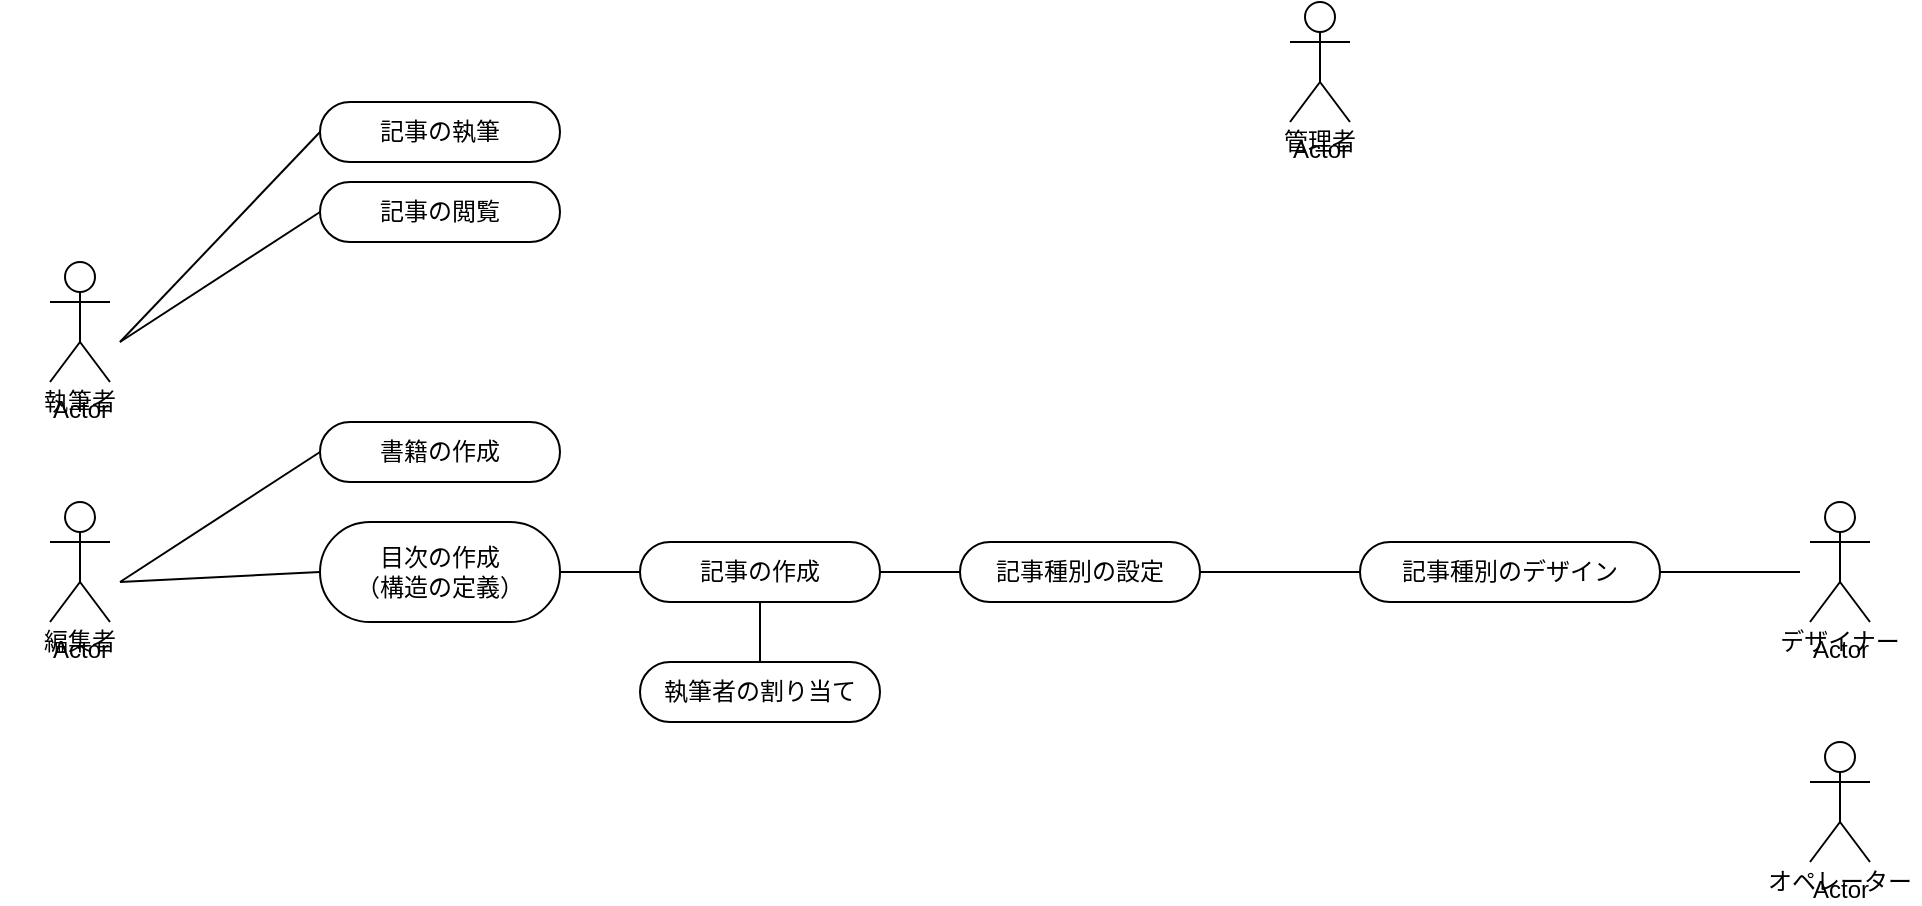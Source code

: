 <mxfile>
    <diagram id="3ieZsHlMQ_6X4TRrmow1" name="ページ1">
        <mxGraphModel dx="548" dy="314" grid="1" gridSize="10" guides="1" tooltips="1" connect="1" arrows="1" fold="1" page="1" pageScale="1" pageWidth="1169" pageHeight="827" background="#FFFFFF" math="0" shadow="0">
            <root>
                <mxCell id="0"/>
                <mxCell id="1" parent="0"/>
                <mxCell id="5" value="" style="group" vertex="1" connectable="0" parent="1">
                    <mxGeometry x="120" y="280" width="80" height="80" as="geometry"/>
                </mxCell>
                <mxCell id="2" value="Actor" style="shape=umlActor;verticalLabelPosition=bottom;verticalAlign=top;html=1;outlineConnect=0;strokeColor=#000000;" vertex="1" parent="5">
                    <mxGeometry x="25" width="30" height="60" as="geometry"/>
                </mxCell>
                <mxCell id="3" value="&lt;font color=&quot;#000000&quot;&gt;編集者&lt;/font&gt;" style="text;strokeColor=none;align=center;fillColor=none;html=1;verticalAlign=middle;whiteSpace=wrap;rounded=0;fontFamily=Helvetica;fontSize=12;fontColor=default;" vertex="1" parent="5">
                    <mxGeometry y="60" width="80" height="20" as="geometry"/>
                </mxCell>
                <mxCell id="6" value="" style="group" vertex="1" connectable="0" parent="1">
                    <mxGeometry x="120" y="160" width="80" height="80" as="geometry"/>
                </mxCell>
                <mxCell id="22" value="" style="group" vertex="1" connectable="0" parent="6">
                    <mxGeometry width="80" height="80" as="geometry"/>
                </mxCell>
                <mxCell id="7" value="Actor" style="shape=umlActor;verticalLabelPosition=bottom;verticalAlign=top;html=1;outlineConnect=0;strokeColor=#000000;" vertex="1" parent="22">
                    <mxGeometry x="25" width="30" height="60" as="geometry"/>
                </mxCell>
                <mxCell id="8" value="&lt;font color=&quot;#000000&quot;&gt;執筆者&lt;/font&gt;" style="text;strokeColor=none;align=center;fillColor=none;html=1;verticalAlign=middle;whiteSpace=wrap;rounded=0;fontFamily=Helvetica;fontSize=12;fontColor=default;" vertex="1" parent="22">
                    <mxGeometry y="60" width="80" height="20" as="geometry"/>
                </mxCell>
                <mxCell id="9" value="" style="group" vertex="1" connectable="0" parent="1">
                    <mxGeometry x="740" y="30" width="80" height="80" as="geometry"/>
                </mxCell>
                <mxCell id="10" value="Actor" style="shape=umlActor;verticalLabelPosition=bottom;verticalAlign=top;html=1;outlineConnect=0;strokeColor=#000000;" vertex="1" parent="9">
                    <mxGeometry x="25" width="30" height="60" as="geometry"/>
                </mxCell>
                <mxCell id="11" value="&lt;font color=&quot;#000000&quot;&gt;管理者&lt;/font&gt;" style="text;strokeColor=none;align=center;fillColor=none;html=1;verticalAlign=middle;whiteSpace=wrap;rounded=0;fontFamily=Helvetica;fontSize=12;fontColor=default;" vertex="1" parent="9">
                    <mxGeometry y="60" width="80" height="20" as="geometry"/>
                </mxCell>
                <mxCell id="12" value="" style="group" vertex="1" connectable="0" parent="1">
                    <mxGeometry x="1000" y="280" width="80" height="80" as="geometry"/>
                </mxCell>
                <mxCell id="13" value="Actor" style="shape=umlActor;verticalLabelPosition=bottom;verticalAlign=top;html=1;outlineConnect=0;strokeColor=#000000;" vertex="1" parent="12">
                    <mxGeometry x="25" width="30" height="60" as="geometry"/>
                </mxCell>
                <mxCell id="14" value="&lt;font color=&quot;#000000&quot;&gt;デザイナー&lt;/font&gt;" style="text;strokeColor=none;align=center;fillColor=none;html=1;verticalAlign=middle;whiteSpace=wrap;rounded=0;fontFamily=Helvetica;fontSize=12;fontColor=default;" vertex="1" parent="12">
                    <mxGeometry y="60" width="80" height="20" as="geometry"/>
                </mxCell>
                <mxCell id="15" value="" style="group" vertex="1" connectable="0" parent="1">
                    <mxGeometry x="1000" y="400" width="80" height="80" as="geometry"/>
                </mxCell>
                <mxCell id="16" value="Actor" style="shape=umlActor;verticalLabelPosition=bottom;verticalAlign=top;html=1;outlineConnect=0;strokeColor=#000000;" vertex="1" parent="15">
                    <mxGeometry x="25" width="30" height="60" as="geometry"/>
                </mxCell>
                <mxCell id="17" value="&lt;font color=&quot;#000000&quot;&gt;オペレーター&lt;/font&gt;" style="text;strokeColor=none;align=center;fillColor=none;html=1;verticalAlign=middle;whiteSpace=wrap;rounded=0;fontFamily=Helvetica;fontSize=12;fontColor=default;" vertex="1" parent="15">
                    <mxGeometry y="60" width="80" height="20" as="geometry"/>
                </mxCell>
                <mxCell id="29" value="" style="group" vertex="1" connectable="0" parent="1">
                    <mxGeometry x="180" y="80" width="230" height="120" as="geometry"/>
                </mxCell>
                <mxCell id="26" value="記事の執筆" style="whiteSpace=wrap;html=1;rounded=1;arcSize=50;align=center;verticalAlign=middle;strokeWidth=1;autosize=1;spacing=4;treeFolding=1;treeMoving=1;newEdgeStyle={&quot;edgeStyle&quot;:&quot;entityRelationEdgeStyle&quot;,&quot;startArrow&quot;:&quot;none&quot;,&quot;endArrow&quot;:&quot;none&quot;,&quot;segment&quot;:10,&quot;curved&quot;:1,&quot;sourcePerimeterSpacing&quot;:0,&quot;targetPerimeterSpacing&quot;:0};strokeColor=#000000;fontFamily=Helvetica;fontSize=12;fontColor=#000000;fillColor=none;fillStyle=auto;" vertex="1" parent="29">
                    <mxGeometry x="100" width="120" height="30" as="geometry"/>
                </mxCell>
                <mxCell id="27" value="" style="startArrow=none;endArrow=none;segment=10;sourcePerimeterSpacing=0;targetPerimeterSpacing=0;fontFamily=Helvetica;fontSize=12;fontColor=#000000;rounded=0;strokeColor=#000000;entryX=0;entryY=0.5;entryDx=0;entryDy=0;" edge="1" target="26" parent="29">
                    <mxGeometry relative="1" as="geometry">
                        <mxPoint y="120" as="sourcePoint"/>
                    </mxGeometry>
                </mxCell>
                <mxCell id="30" value="" style="group" vertex="1" connectable="0" parent="1">
                    <mxGeometry x="190" y="90" width="210" height="120" as="geometry"/>
                </mxCell>
                <mxCell id="31" value="記事の閲覧" style="whiteSpace=wrap;html=1;rounded=1;arcSize=50;align=center;verticalAlign=middle;strokeWidth=1;autosize=1;spacing=4;treeFolding=1;treeMoving=1;newEdgeStyle={&quot;edgeStyle&quot;:&quot;entityRelationEdgeStyle&quot;,&quot;startArrow&quot;:&quot;none&quot;,&quot;endArrow&quot;:&quot;none&quot;,&quot;segment&quot;:10,&quot;curved&quot;:1,&quot;sourcePerimeterSpacing&quot;:0,&quot;targetPerimeterSpacing&quot;:0};strokeColor=#000000;fontFamily=Helvetica;fontSize=12;fontColor=#000000;fillColor=none;fillStyle=auto;" vertex="1" parent="30">
                    <mxGeometry x="90" y="30" width="120" height="30" as="geometry"/>
                </mxCell>
                <mxCell id="32" value="" style="startArrow=none;endArrow=none;segment=10;sourcePerimeterSpacing=0;targetPerimeterSpacing=0;fontFamily=Helvetica;fontSize=12;fontColor=#000000;rounded=0;strokeColor=#000000;entryX=0;entryY=0.5;entryDx=0;entryDy=0;" edge="1" parent="30" target="31">
                    <mxGeometry relative="1" as="geometry">
                        <mxPoint x="-10" y="110" as="sourcePoint"/>
                    </mxGeometry>
                </mxCell>
                <mxCell id="46" value="" style="startArrow=none;endArrow=none;segment=10;sourcePerimeterSpacing=0;targetPerimeterSpacing=0;fontFamily=Helvetica;fontSize=12;fontColor=#000000;rounded=0;strokeColor=#000000;entryX=0;entryY=0.5;entryDx=0;entryDy=0;exitX=1;exitY=0.5;exitDx=0;exitDy=0;" edge="1" parent="1" target="44" source="38">
                    <mxGeometry relative="1" as="geometry">
                        <mxPoint x="-100" y="80" as="sourcePoint"/>
                    </mxGeometry>
                </mxCell>
                <mxCell id="58" value="" style="group" vertex="1" connectable="0" parent="1">
                    <mxGeometry x="180" y="240" width="220" height="80" as="geometry"/>
                </mxCell>
                <mxCell id="36" value="書籍の作成" style="whiteSpace=wrap;html=1;rounded=1;arcSize=50;align=center;verticalAlign=middle;strokeWidth=1;autosize=1;spacing=4;treeFolding=1;treeMoving=1;newEdgeStyle={&quot;edgeStyle&quot;:&quot;entityRelationEdgeStyle&quot;,&quot;startArrow&quot;:&quot;none&quot;,&quot;endArrow&quot;:&quot;none&quot;,&quot;segment&quot;:10,&quot;curved&quot;:1,&quot;sourcePerimeterSpacing&quot;:0,&quot;targetPerimeterSpacing&quot;:0};strokeColor=#000000;fontFamily=Helvetica;fontSize=12;fontColor=#000000;fillColor=none;fillStyle=auto;" vertex="1" parent="58">
                    <mxGeometry x="100" width="120" height="30" as="geometry"/>
                </mxCell>
                <mxCell id="37" value="" style="startArrow=none;endArrow=none;segment=10;sourcePerimeterSpacing=0;targetPerimeterSpacing=0;fontFamily=Helvetica;fontSize=12;fontColor=#000000;rounded=0;strokeColor=#000000;entryX=0;entryY=0.5;entryDx=0;entryDy=0;" edge="1" parent="58" target="36">
                    <mxGeometry relative="1" as="geometry">
                        <mxPoint y="80" as="sourcePoint"/>
                    </mxGeometry>
                </mxCell>
                <mxCell id="59" value="" style="group" vertex="1" connectable="0" parent="1">
                    <mxGeometry x="180" y="290" width="220" height="50" as="geometry"/>
                </mxCell>
                <mxCell id="42" value="" style="startArrow=none;endArrow=none;segment=10;sourcePerimeterSpacing=0;targetPerimeterSpacing=0;fontFamily=Helvetica;fontSize=12;fontColor=#000000;rounded=0;strokeColor=#000000;entryX=0;entryY=0.5;entryDx=0;entryDy=0;" edge="1" parent="59" target="38">
                    <mxGeometry relative="1" as="geometry">
                        <mxPoint y="30" as="sourcePoint"/>
                        <mxPoint x="110" y="-15" as="targetPoint"/>
                    </mxGeometry>
                </mxCell>
                <mxCell id="38" value="目次の作成&lt;br&gt;（構造の定義）" style="whiteSpace=wrap;html=1;rounded=1;arcSize=50;align=center;verticalAlign=middle;strokeWidth=1;autosize=1;spacing=4;treeFolding=1;treeMoving=1;newEdgeStyle={&quot;edgeStyle&quot;:&quot;entityRelationEdgeStyle&quot;,&quot;startArrow&quot;:&quot;none&quot;,&quot;endArrow&quot;:&quot;none&quot;,&quot;segment&quot;:10,&quot;curved&quot;:1,&quot;sourcePerimeterSpacing&quot;:0,&quot;targetPerimeterSpacing&quot;:0};strokeColor=#000000;fontFamily=Helvetica;fontSize=12;fontColor=#000000;fillColor=none;fillStyle=auto;" vertex="1" parent="59">
                    <mxGeometry x="100" width="120" height="50" as="geometry"/>
                </mxCell>
                <mxCell id="49" value="" style="startArrow=none;endArrow=none;segment=10;sourcePerimeterSpacing=0;targetPerimeterSpacing=0;fontFamily=Helvetica;fontSize=12;fontColor=#000000;rounded=0;strokeColor=#000000;entryX=0.5;entryY=0;entryDx=0;entryDy=0;" edge="1" parent="1" target="48">
                    <mxGeometry relative="1" as="geometry">
                        <mxPoint x="500" y="330" as="sourcePoint"/>
                        <mxPoint x="450" y="325" as="targetPoint"/>
                    </mxGeometry>
                </mxCell>
                <mxCell id="48" value="執筆者の割り当て" style="whiteSpace=wrap;html=1;rounded=1;arcSize=50;align=center;verticalAlign=middle;strokeWidth=1;autosize=1;spacing=4;treeFolding=1;treeMoving=1;newEdgeStyle={&quot;edgeStyle&quot;:&quot;entityRelationEdgeStyle&quot;,&quot;startArrow&quot;:&quot;none&quot;,&quot;endArrow&quot;:&quot;none&quot;,&quot;segment&quot;:10,&quot;curved&quot;:1,&quot;sourcePerimeterSpacing&quot;:0,&quot;targetPerimeterSpacing&quot;:0};strokeColor=#000000;fontFamily=Helvetica;fontSize=12;fontColor=#000000;fillColor=none;fillStyle=auto;" vertex="1" parent="1">
                    <mxGeometry x="440" y="360" width="120" height="30" as="geometry"/>
                </mxCell>
                <mxCell id="55" value="" style="group" vertex="1" connectable="0" parent="1">
                    <mxGeometry x="440" y="300" width="120" height="30" as="geometry"/>
                </mxCell>
                <mxCell id="44" value="記事の作成" style="whiteSpace=wrap;html=1;rounded=1;arcSize=50;align=center;verticalAlign=middle;strokeWidth=1;autosize=1;spacing=4;treeFolding=1;treeMoving=1;newEdgeStyle={&quot;edgeStyle&quot;:&quot;entityRelationEdgeStyle&quot;,&quot;startArrow&quot;:&quot;none&quot;,&quot;endArrow&quot;:&quot;none&quot;,&quot;segment&quot;:10,&quot;curved&quot;:1,&quot;sourcePerimeterSpacing&quot;:0,&quot;targetPerimeterSpacing&quot;:0};strokeColor=#000000;fontFamily=Helvetica;fontSize=12;fontColor=#000000;fillColor=none;fillStyle=auto;" vertex="1" parent="55">
                    <mxGeometry width="120" height="30" as="geometry"/>
                </mxCell>
                <mxCell id="56" value="記事種別の設定" style="whiteSpace=wrap;html=1;rounded=1;arcSize=50;align=center;verticalAlign=middle;strokeWidth=1;autosize=1;spacing=4;treeFolding=1;treeMoving=1;newEdgeStyle={&quot;edgeStyle&quot;:&quot;entityRelationEdgeStyle&quot;,&quot;startArrow&quot;:&quot;none&quot;,&quot;endArrow&quot;:&quot;none&quot;,&quot;segment&quot;:10,&quot;curved&quot;:1,&quot;sourcePerimeterSpacing&quot;:0,&quot;targetPerimeterSpacing&quot;:0};strokeColor=#000000;fontFamily=Helvetica;fontSize=12;fontColor=#000000;fillColor=none;fillStyle=auto;" vertex="1" parent="1">
                    <mxGeometry x="600" y="300" width="120" height="30" as="geometry"/>
                </mxCell>
                <mxCell id="60" value="記事種別のデザイン" style="whiteSpace=wrap;html=1;rounded=1;arcSize=50;align=center;verticalAlign=middle;strokeWidth=1;autosize=1;spacing=4;treeFolding=1;treeMoving=1;newEdgeStyle={&quot;edgeStyle&quot;:&quot;entityRelationEdgeStyle&quot;,&quot;startArrow&quot;:&quot;none&quot;,&quot;endArrow&quot;:&quot;none&quot;,&quot;segment&quot;:10,&quot;curved&quot;:1,&quot;sourcePerimeterSpacing&quot;:0,&quot;targetPerimeterSpacing&quot;:0};strokeColor=#000000;fontFamily=Helvetica;fontSize=12;fontColor=#000000;fillColor=none;fillStyle=auto;" vertex="1" parent="1">
                    <mxGeometry x="800" y="300" width="150" height="30" as="geometry"/>
                </mxCell>
                <mxCell id="57" value="" style="startArrow=none;endArrow=none;segment=10;sourcePerimeterSpacing=0;targetPerimeterSpacing=0;fontFamily=Helvetica;fontSize=12;fontColor=#000000;rounded=0;strokeColor=#000000;entryX=0;entryY=0.5;entryDx=0;entryDy=0;exitX=1;exitY=0.5;exitDx=0;exitDy=0;" edge="1" target="56" parent="1" source="44">
                    <mxGeometry relative="1" as="geometry">
                        <mxPoint x="670" y="270" as="sourcePoint"/>
                        <mxPoint x="620" y="265" as="targetPoint"/>
                    </mxGeometry>
                </mxCell>
                <mxCell id="62" value="" style="startArrow=none;endArrow=none;segment=10;sourcePerimeterSpacing=0;targetPerimeterSpacing=0;fontFamily=Helvetica;fontSize=12;fontColor=#000000;rounded=0;strokeColor=#000000;entryX=0;entryY=0.5;entryDx=0;entryDy=0;exitX=1;exitY=0.5;exitDx=0;exitDy=0;" edge="1" parent="1" source="56" target="60">
                    <mxGeometry relative="1" as="geometry">
                        <mxPoint x="570" y="325" as="sourcePoint"/>
                        <mxPoint x="610" y="325" as="targetPoint"/>
                    </mxGeometry>
                </mxCell>
                <mxCell id="61" value="" style="startArrow=none;endArrow=none;segment=10;sourcePerimeterSpacing=0;targetPerimeterSpacing=0;fontFamily=Helvetica;fontSize=12;fontColor=#000000;rounded=0;strokeColor=#000000;exitX=1;exitY=0.5;exitDx=0;exitDy=0;" edge="1" parent="1" source="60">
                    <mxGeometry relative="1" as="geometry">
                        <mxPoint x="855" y="340" as="sourcePoint"/>
                        <mxPoint x="1020" y="315" as="targetPoint"/>
                    </mxGeometry>
                </mxCell>
            </root>
        </mxGraphModel>
    </diagram>
</mxfile>
